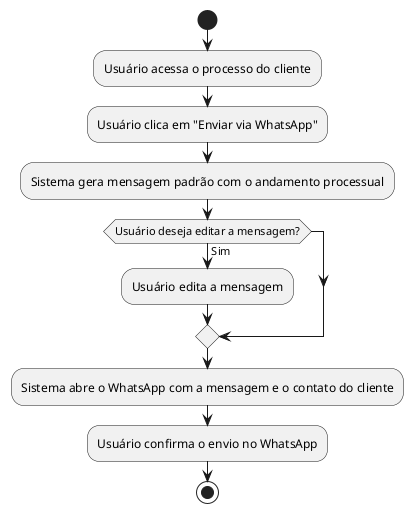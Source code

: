 @startuml
start

:Usuário acessa o processo do cliente;
:Usuário clica em "Enviar via WhatsApp";
:Sistema gera mensagem padrão com o andamento processual;
if (Usuário deseja editar a mensagem?) then (Sim)
    :Usuário edita a mensagem;
endif
:Sistema abre o WhatsApp com a mensagem e o contato do cliente;
:Usuário confirma o envio no WhatsApp;

stop
@enduml
